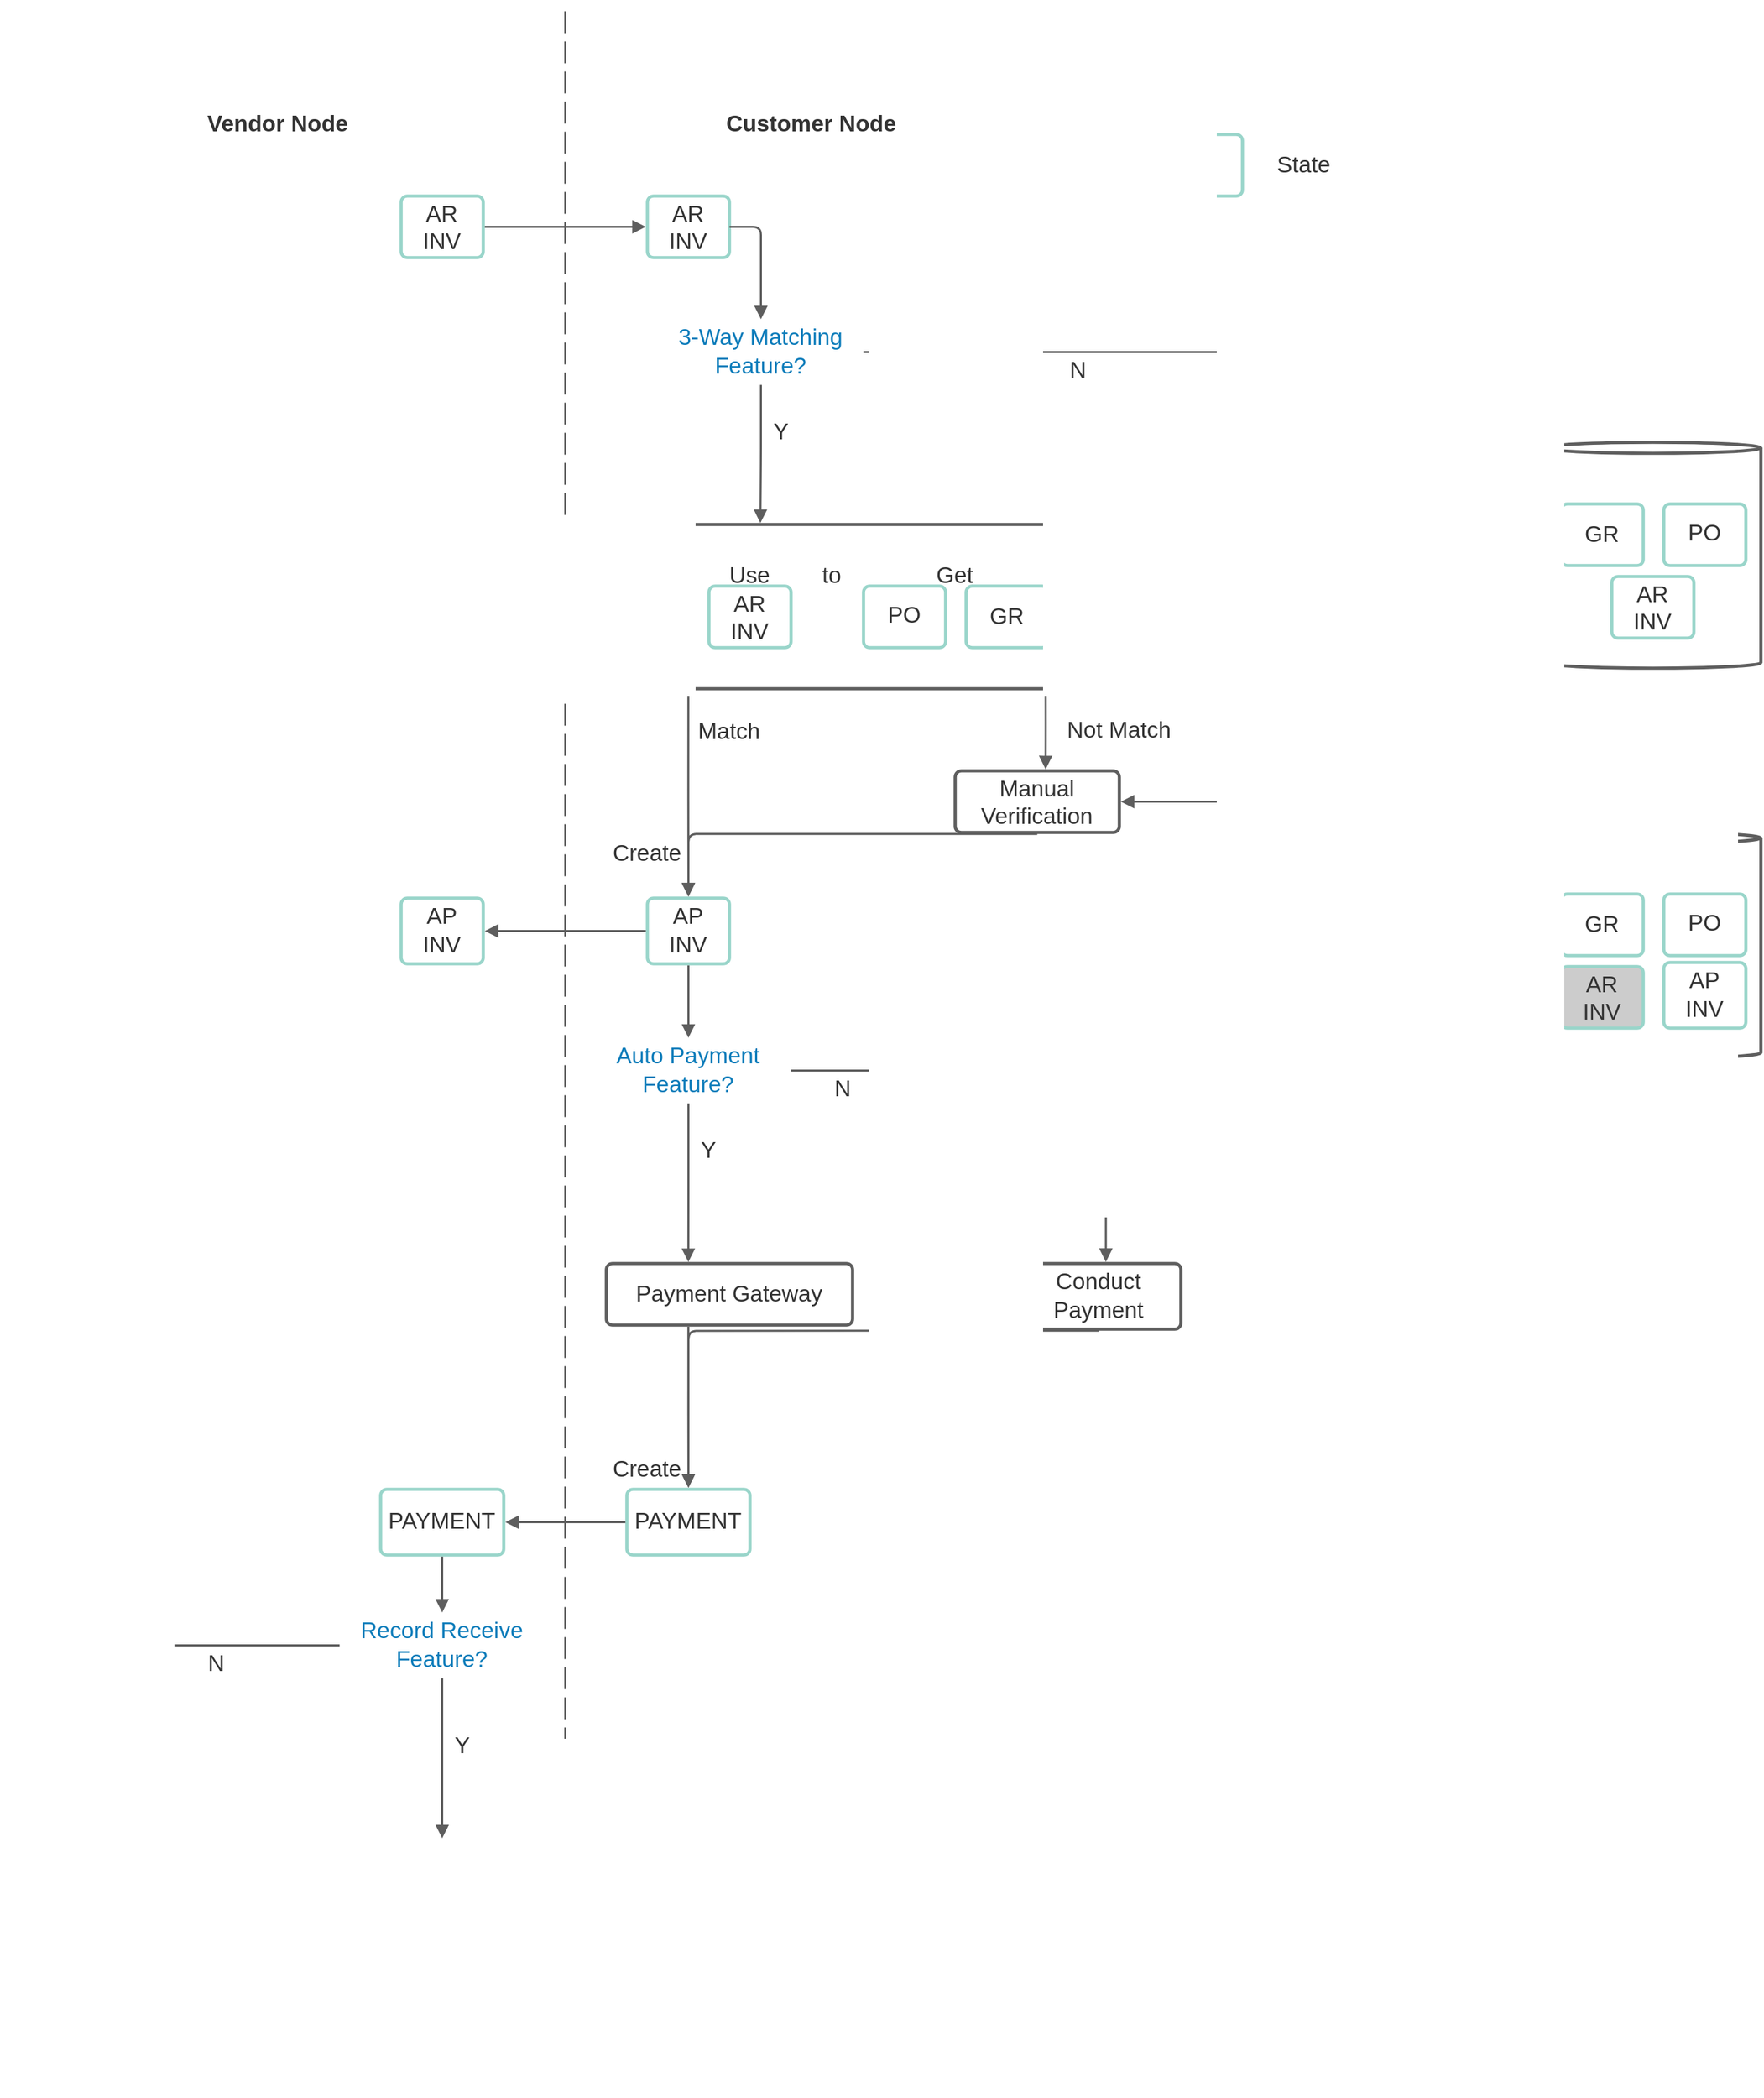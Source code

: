 <mxfile version="14.7.7" type="github">
  <diagram id="KPIGHl_YIc82Vka4Z1kb" name="Page-1">
    <mxGraphModel dx="1221" dy="1781" grid="1" gridSize="10" guides="1" tooltips="1" connect="1" arrows="1" fold="1" page="1" pageScale="1" pageWidth="850" pageHeight="1100" math="0" shadow="0">
      <root>
        <mxCell id="0" />
        <mxCell id="1" parent="0" />
        <UserObject label="" lucidchartObjectId="90PKavXX~yLS" id="Zxu4i2cO9cVzoVSatC0U-1">
          <mxCell style="html=1;overflow=block;blockSpacing=1;whiteSpace=wrap;;whiteSpace=wrap;fontSize=13;spacing=3.8;strokeColor=#5e5e5e;strokeOpacity=100;rounded=1;absoluteArcSize=1;arcSize=9;strokeWidth=2.3;" vertex="1" parent="1">
            <mxGeometry x="720" y="345" width="405" height="120" as="geometry" />
          </mxCell>
        </UserObject>
        <UserObject label="Create" lucidchartObjectId="6NPKVBiIwq2j" id="Zxu4i2cO9cVzoVSatC0U-2">
          <mxCell style="html=1;overflow=block;blockSpacing=1;whiteSpace=wrap;strokeColor=none;fillColor=none;whiteSpace=wrap;fontSize=16.7;fontColor=#333333;spacing=0;strokeWidth=1.5;" vertex="1" parent="1">
            <mxGeometry x="660" y="563" width="180" height="45" as="geometry" />
          </mxCell>
        </UserObject>
        <UserObject label="to" lucidchartObjectId="JOPKYSvNVNoh" id="Zxu4i2cO9cVzoVSatC0U-3">
          <mxCell style="html=1;overflow=block;blockSpacing=1;whiteSpace=wrap;strokeColor=none;fillColor=none;whiteSpace=wrap;fontSize=16.7;fontColor=#333333;spacing=0;strokeWidth=1.5;" vertex="1" parent="1">
            <mxGeometry x="795" y="360" width="180" height="45" as="geometry" />
          </mxCell>
        </UserObject>
        <UserObject label="Use" lucidchartObjectId="TNPKajP9p9WQ" id="Zxu4i2cO9cVzoVSatC0U-4">
          <mxCell style="html=1;overflow=block;blockSpacing=1;whiteSpace=wrap;strokeColor=none;fillColor=none;whiteSpace=wrap;fontSize=16.7;fontColor=#333333;spacing=0;strokeWidth=1.5;" vertex="1" parent="1">
            <mxGeometry x="735" y="360" width="180" height="45" as="geometry" />
          </mxCell>
        </UserObject>
        <UserObject label="Get" lucidchartObjectId="ZNPKfzp_uSJp" id="Zxu4i2cO9cVzoVSatC0U-5">
          <mxCell style="html=1;overflow=block;blockSpacing=1;whiteSpace=wrap;strokeColor=none;fillColor=none;whiteSpace=wrap;fontSize=16.7;fontColor=#333333;spacing=0;strokeWidth=1.5;" vertex="1" parent="1">
            <mxGeometry x="885" y="360" width="180" height="45" as="geometry" />
          </mxCell>
        </UserObject>
        <UserObject label="Vendor Node" lucidchartObjectId="xHPK.8f6f-J6" id="Zxu4i2cO9cVzoVSatC0U-6">
          <mxCell style="html=1;overflow=block;blockSpacing=1;whiteSpace=wrap;;whiteSpace=wrap;fontSize=16.7;fontColor=#333333;fontStyle=1;spacing=3.8;strokeOpacity=0;fillOpacity=0;rounded=1;absoluteArcSize=1;arcSize=9;fillColor=#ffffff;strokeWidth=2.3;" vertex="1" parent="1">
            <mxGeometry x="390" y="30" width="180" height="45" as="geometry" />
          </mxCell>
        </UserObject>
        <UserObject label="Customer Node" lucidchartObjectId="WHPK.kbVSU54" id="Zxu4i2cO9cVzoVSatC0U-7">
          <mxCell style="html=1;overflow=block;blockSpacing=1;whiteSpace=wrap;;whiteSpace=wrap;fontSize=16.7;fontColor=#333333;fontStyle=1;spacing=3.8;strokeOpacity=0;fillOpacity=0;rounded=1;absoluteArcSize=1;arcSize=9;fillColor=#ffffff;strokeWidth=2.3;" vertex="1" parent="1">
            <mxGeometry x="780" y="30" width="180" height="45" as="geometry" />
          </mxCell>
        </UserObject>
        <UserObject label="3-Way Matching Feature?" lucidchartObjectId="qKPKt-lBLh0B" id="Zxu4i2cO9cVzoVSatC0U-8">
          <mxCell style="html=1;overflow=block;blockSpacing=1;whiteSpace=wrap;;whiteSpace=wrap;fontSize=16.7;fontColor=#0c7cba;spacing=3.8;strokeOpacity=0;fillOpacity=0;rounded=1;absoluteArcSize=1;arcSize=9;fillColor=#ffffff;strokeWidth=2.3;" vertex="1" parent="1">
            <mxGeometry x="758" y="195" width="150" height="48" as="geometry" />
          </mxCell>
        </UserObject>
        <UserObject label="Y" lucidchartObjectId="~KPK-0WRNz-G" id="Zxu4i2cO9cVzoVSatC0U-9">
          <mxCell style="html=1;overflow=block;blockSpacing=1;whiteSpace=wrap;;whiteSpace=wrap;fontSize=16.7;fontColor=#333333;spacing=3.8;strokeOpacity=0;fillOpacity=0;rounded=1;absoluteArcSize=1;arcSize=9;fillColor=#ffffff;strokeWidth=2.3;" vertex="1" parent="1">
            <mxGeometry x="758" y="255" width="180" height="45" as="geometry" />
          </mxCell>
        </UserObject>
        <UserObject label="N" lucidchartObjectId="fLPKLrqTiSPN" id="Zxu4i2cO9cVzoVSatC0U-10">
          <mxCell style="html=1;overflow=block;blockSpacing=1;whiteSpace=wrap;;whiteSpace=wrap;fontSize=16.7;fontColor=#333333;spacing=3.8;strokeOpacity=0;fillOpacity=0;rounded=1;absoluteArcSize=1;arcSize=9;fillColor=#ffffff;strokeWidth=2.3;" vertex="1" parent="1">
            <mxGeometry x="975" y="210" width="180" height="45" as="geometry" />
          </mxCell>
        </UserObject>
        <UserObject label="AR INV" lucidchartObjectId="ZLPK6Nv6k6-N" id="Zxu4i2cO9cVzoVSatC0U-11">
          <mxCell style="html=1;overflow=block;blockSpacing=1;whiteSpace=wrap;;whiteSpace=wrap;fontSize=16.7;fontColor=#333333;spacing=3.8;strokeColor=#99d5ca;strokeOpacity=100;rounded=1;absoluteArcSize=1;arcSize=9;strokeWidth=2.3;" vertex="1" parent="1">
            <mxGeometry x="570" y="105" width="60" height="45" as="geometry" />
          </mxCell>
        </UserObject>
        <UserObject label="" lucidchartObjectId="dMPKwNEBRdUu" id="Zxu4i2cO9cVzoVSatC0U-12">
          <mxCell style="html=1;jettySize=18;whiteSpace=wrap;fontSize=13;strokeColor=#5E5E5E;strokeWidth=1.5;rounded=1;arcSize=12;edgeStyle=orthogonalEdgeStyle;startArrow=none;;endArrow=block;endFill=1;;exitX=1.019;exitY=0.5;exitPerimeter=0;entryX=-0.019;entryY=0.5;entryPerimeter=0;" edge="1" parent="1" source="Zxu4i2cO9cVzoVSatC0U-11" target="Zxu4i2cO9cVzoVSatC0U-13">
            <mxGeometry width="100" height="100" relative="1" as="geometry">
              <Array as="points" />
            </mxGeometry>
          </mxCell>
        </UserObject>
        <UserObject label="AR INV" lucidchartObjectId="kMPKlbA2OVXF" id="Zxu4i2cO9cVzoVSatC0U-13">
          <mxCell style="html=1;overflow=block;blockSpacing=1;whiteSpace=wrap;;whiteSpace=wrap;fontSize=16.7;fontColor=#333333;spacing=3.8;strokeColor=#99d5ca;strokeOpacity=100;rounded=1;absoluteArcSize=1;arcSize=9;strokeWidth=2.3;" vertex="1" parent="1">
            <mxGeometry x="750" y="105" width="60" height="45" as="geometry" />
          </mxCell>
        </UserObject>
        <UserObject label="AR INV" lucidchartObjectId="3MPKJ7pf8mBu" id="Zxu4i2cO9cVzoVSatC0U-14">
          <mxCell style="html=1;overflow=block;blockSpacing=1;whiteSpace=wrap;;whiteSpace=wrap;fontSize=16.7;fontColor=#333333;spacing=3.8;strokeColor=#99d5ca;strokeOpacity=100;rounded=1;absoluteArcSize=1;arcSize=9;strokeWidth=2.3;" vertex="1" parent="1">
            <mxGeometry x="795" y="390" width="60" height="45" as="geometry" />
          </mxCell>
        </UserObject>
        <UserObject label="&lt;div style=&quot;display: flex; justify-content: center; text-align: center; align-items: baseline; font-size: 0; line-height: 1.25;margin-top: -2px;&quot;&gt;&lt;span&gt;&lt;span style=&quot;font-size:16.7px;color:#333333;&quot;&gt;PO&lt;/span&gt;&lt;span style=&quot;font-size:16px;color:#000000;&quot;&gt; &lt;/span&gt;&lt;/span&gt;&lt;/div&gt;" lucidchartObjectId="~MPKU4ex8Lsb" id="Zxu4i2cO9cVzoVSatC0U-15">
          <mxCell style="html=1;overflow=block;blockSpacing=1;whiteSpace=wrap;;whiteSpace=wrap;fontSize=13;spacing=3.8;strokeColor=#99d5ca;strokeOpacity=100;rounded=1;absoluteArcSize=1;arcSize=9;strokeWidth=2.3;" vertex="1" parent="1">
            <mxGeometry x="908" y="390" width="60" height="45" as="geometry" />
          </mxCell>
        </UserObject>
        <UserObject label="GR" lucidchartObjectId="lNPKuFl8oGwE" id="Zxu4i2cO9cVzoVSatC0U-16">
          <mxCell style="html=1;overflow=block;blockSpacing=1;whiteSpace=wrap;;whiteSpace=wrap;fontSize=16.7;fontColor=#333333;spacing=3.8;strokeColor=#99d5ca;strokeOpacity=100;rounded=1;absoluteArcSize=1;arcSize=9;strokeWidth=2.3;" vertex="1" parent="1">
            <mxGeometry x="983" y="390" width="60" height="45" as="geometry" />
          </mxCell>
        </UserObject>
        <UserObject label="AP INV" lucidchartObjectId="ANPK2z_1KSWV" id="Zxu4i2cO9cVzoVSatC0U-17">
          <mxCell style="html=1;overflow=block;blockSpacing=1;whiteSpace=wrap;;whiteSpace=wrap;fontSize=16.7;fontColor=#333333;spacing=3.8;strokeColor=#99d5ca;strokeOpacity=100;rounded=1;absoluteArcSize=1;arcSize=9;strokeWidth=2.3;" vertex="1" parent="1">
            <mxGeometry x="750" y="618" width="60" height="48" as="geometry" />
          </mxCell>
        </UserObject>
        <UserObject label="" lucidchartObjectId="5SPKLQPhapfa" id="Zxu4i2cO9cVzoVSatC0U-18">
          <mxCell style="html=1;jettySize=18;whiteSpace=wrap;fontSize=13;strokeColor=#5E5E5E;dashed=1;fixDash=1;dashPattern=16 6;strokeWidth=1.5;rounded=1;arcSize=12;edgeStyle=orthogonalEdgeStyle;startArrow=none;;endArrow=block;endFill=1;;" edge="1" parent="1">
            <mxGeometry width="100" height="100" relative="1" as="geometry">
              <Array as="points" />
              <mxPoint x="690" y="-30" as="sourcePoint" />
              <mxPoint x="690" y="1485" as="targetPoint" />
            </mxGeometry>
          </mxCell>
        </UserObject>
        <UserObject label="Manual Verification" lucidchartObjectId="qTPK-L9G5uWl" id="Zxu4i2cO9cVzoVSatC0U-19">
          <mxCell style="html=1;overflow=block;blockSpacing=1;whiteSpace=wrap;;whiteSpace=wrap;fontSize=16.7;fontColor=#333333;spacing=3.8;strokeColor=#5e5e5e;strokeOpacity=100;rounded=1;absoluteArcSize=1;arcSize=9;strokeWidth=2.3;" vertex="1" parent="1">
            <mxGeometry x="975" y="525" width="120" height="45" as="geometry" />
          </mxCell>
        </UserObject>
        <UserObject label="" lucidchartObjectId="sXPK-ZX2K41T" id="Zxu4i2cO9cVzoVSatC0U-20">
          <mxCell style="html=1;jettySize=18;whiteSpace=wrap;fontSize=13;strokeColor=#5E5E5E;strokeWidth=1.5;rounded=1;arcSize=12;edgeStyle=orthogonalEdgeStyle;startArrow=none;;endArrow=block;endFill=1;;exitX=1;exitY=0.5;exitPerimeter=0;entryX=1.009;entryY=0.5;entryPerimeter=0;" edge="1" parent="1" source="Zxu4i2cO9cVzoVSatC0U-8" target="Zxu4i2cO9cVzoVSatC0U-19">
            <mxGeometry width="100" height="100" relative="1" as="geometry">
              <Array as="points">
                <mxPoint x="1230" y="219" />
                <mxPoint x="1230" y="548" />
              </Array>
            </mxGeometry>
          </mxCell>
        </UserObject>
        <UserObject label="Auto Payment Feature?" lucidchartObjectId="6XPK0JN_3aqf" id="Zxu4i2cO9cVzoVSatC0U-21">
          <mxCell style="html=1;overflow=block;blockSpacing=1;whiteSpace=wrap;;whiteSpace=wrap;fontSize=16.7;fontColor=#0c7cba;spacing=3.8;strokeOpacity=0;fillOpacity=0;rounded=1;absoluteArcSize=1;arcSize=9;fillColor=#ffffff;strokeWidth=2.3;" vertex="1" parent="1">
            <mxGeometry x="705" y="720" width="150" height="48" as="geometry" />
          </mxCell>
        </UserObject>
        <UserObject label="" lucidchartObjectId="W1PKP-mtoe-b" id="Zxu4i2cO9cVzoVSatC0U-22">
          <mxCell style="html=1;jettySize=18;whiteSpace=wrap;fontSize=13;strokeColor=#5E5E5E;strokeWidth=1.5;rounded=1;arcSize=12;edgeStyle=orthogonalEdgeStyle;startArrow=none;;endArrow=block;endFill=1;;exitX=0.793;exitY=1.009;exitPerimeter=0;entryX=0.551;entryY=-0.025;entryPerimeter=0;" edge="1" parent="1" source="Zxu4i2cO9cVzoVSatC0U-1" target="Zxu4i2cO9cVzoVSatC0U-19">
            <mxGeometry width="100" height="100" relative="1" as="geometry">
              <Array as="points" />
            </mxGeometry>
          </mxCell>
        </UserObject>
        <UserObject label="" lucidchartObjectId="71PKJt205RtM" id="Zxu4i2cO9cVzoVSatC0U-23">
          <mxCell style="html=1;jettySize=18;whiteSpace=wrap;fontSize=13;strokeColor=#5E5E5E;strokeWidth=1.5;rounded=1;arcSize=12;edgeStyle=orthogonalEdgeStyle;startArrow=none;;endArrow=block;endFill=1;;exitX=0.148;exitY=1.009;exitPerimeter=0;entryX=0.5;entryY=-0.024;entryPerimeter=0;" edge="1" parent="1" source="Zxu4i2cO9cVzoVSatC0U-1" target="Zxu4i2cO9cVzoVSatC0U-17">
            <mxGeometry width="100" height="100" relative="1" as="geometry">
              <Array as="points" />
            </mxGeometry>
          </mxCell>
        </UserObject>
        <UserObject label="Not Match" lucidchartObjectId=".1PKoH31RwW0" id="Zxu4i2cO9cVzoVSatC0U-24">
          <mxCell style="html=1;overflow=block;blockSpacing=1;whiteSpace=wrap;;whiteSpace=wrap;fontSize=16.7;fontColor=#333333;spacing=3.8;strokeOpacity=0;fillOpacity=0;rounded=1;absoluteArcSize=1;arcSize=9;fillColor=#ffffff;strokeWidth=2.3;" vertex="1" parent="1">
            <mxGeometry x="1005" y="473" width="180" height="45" as="geometry" />
          </mxCell>
        </UserObject>
        <UserObject label="Match" lucidchartObjectId="l2PKZxldBZE7" id="Zxu4i2cO9cVzoVSatC0U-25">
          <mxCell style="html=1;overflow=block;blockSpacing=1;whiteSpace=wrap;;whiteSpace=wrap;fontSize=16.7;fontColor=#333333;spacing=3.8;strokeOpacity=0;fillOpacity=0;rounded=1;absoluteArcSize=1;arcSize=9;fillColor=#ffffff;strokeWidth=2.3;" vertex="1" parent="1">
            <mxGeometry x="720" y="474" width="180" height="45" as="geometry" />
          </mxCell>
        </UserObject>
        <UserObject label="" lucidchartObjectId="J4PKrQQnaNYC" id="Zxu4i2cO9cVzoVSatC0U-26">
          <mxCell style="html=1;jettySize=18;whiteSpace=wrap;fontSize=13;strokeColor=#5E5E5E;strokeWidth=1.5;rounded=1;arcSize=12;edgeStyle=orthogonalEdgeStyle;startArrow=none;;endArrow=block;endFill=1;;exitX=1;exitY=0.5;exitPerimeter=0;entryX=0.543;entryY=-0.024;entryPerimeter=0;" edge="1" parent="1" source="Zxu4i2cO9cVzoVSatC0U-21" target="Zxu4i2cO9cVzoVSatC0U-31">
            <mxGeometry width="100" height="100" relative="1" as="geometry">
              <Array as="points" />
            </mxGeometry>
          </mxCell>
        </UserObject>
        <UserObject label="" lucidchartObjectId="n4PKAaMYeEPI" id="Zxu4i2cO9cVzoVSatC0U-27">
          <mxCell style="html=1;jettySize=18;whiteSpace=wrap;fontSize=13;strokeColor=#5E5E5E;strokeWidth=1.5;rounded=1;arcSize=12;edgeStyle=orthogonalEdgeStyle;startArrow=none;;endArrow=block;endFill=1;;exitX=0.5;exitY=1.025;exitPerimeter=0;entryX=0.5;entryY=-0.024;entryPerimeter=0;" edge="1" parent="1" source="Zxu4i2cO9cVzoVSatC0U-19" target="Zxu4i2cO9cVzoVSatC0U-17">
            <mxGeometry width="100" height="100" relative="1" as="geometry">
              <Array as="points" />
            </mxGeometry>
          </mxCell>
        </UserObject>
        <UserObject label="" lucidchartObjectId="N4PKEB0bSc~K" id="Zxu4i2cO9cVzoVSatC0U-28">
          <mxCell style="html=1;jettySize=18;whiteSpace=wrap;fontSize=13;strokeColor=#5E5E5E;strokeWidth=1.5;rounded=1;arcSize=12;edgeStyle=orthogonalEdgeStyle;startArrow=none;;endArrow=block;endFill=1;;exitX=0.5;exitY=1;exitPerimeter=0;entryX=0.333;entryY=-0.025;entryPerimeter=0;" edge="1" parent="1" source="Zxu4i2cO9cVzoVSatC0U-21" target="Zxu4i2cO9cVzoVSatC0U-39">
            <mxGeometry width="100" height="100" relative="1" as="geometry">
              <Array as="points" />
            </mxGeometry>
          </mxCell>
        </UserObject>
        <UserObject label="Y" lucidchartObjectId="R4PKA9M1vbNR" id="Zxu4i2cO9cVzoVSatC0U-29">
          <mxCell style="html=1;overflow=block;blockSpacing=1;whiteSpace=wrap;;whiteSpace=wrap;fontSize=16.7;fontColor=#333333;spacing=3.8;strokeOpacity=0;fillOpacity=0;rounded=1;absoluteArcSize=1;arcSize=9;fillColor=#ffffff;strokeWidth=2.3;" vertex="1" parent="1">
            <mxGeometry x="705" y="780" width="180" height="45" as="geometry" />
          </mxCell>
        </UserObject>
        <UserObject label="N" lucidchartObjectId="24PKM5joFrDE" id="Zxu4i2cO9cVzoVSatC0U-30">
          <mxCell style="html=1;overflow=block;blockSpacing=1;whiteSpace=wrap;;whiteSpace=wrap;fontSize=16.7;fontColor=#333333;spacing=3.8;strokeOpacity=0;fillOpacity=0;rounded=1;absoluteArcSize=1;arcSize=9;fillColor=#ffffff;strokeWidth=2.3;" vertex="1" parent="1">
            <mxGeometry x="803" y="735" width="180" height="45" as="geometry" />
          </mxCell>
        </UserObject>
        <UserObject label="Conduct Payment" lucidchartObjectId="3-PKY~C1u-Ma" id="Zxu4i2cO9cVzoVSatC0U-31">
          <mxCell style="html=1;overflow=block;blockSpacing=1;whiteSpace=wrap;;whiteSpace=wrap;fontSize=16.7;fontColor=#333333;spacing=3.8;strokeColor=#5e5e5e;strokeOpacity=100;rounded=1;absoluteArcSize=1;arcSize=9;strokeWidth=2.3;" vertex="1" parent="1">
            <mxGeometry x="1020" y="885" width="120" height="48" as="geometry" />
          </mxCell>
        </UserObject>
        <UserObject label="AP INV" lucidchartObjectId="..PKCPExOM0l" id="Zxu4i2cO9cVzoVSatC0U-32">
          <mxCell style="html=1;overflow=block;blockSpacing=1;whiteSpace=wrap;;whiteSpace=wrap;fontSize=16.7;fontColor=#333333;spacing=3.8;strokeColor=#99d5ca;strokeOpacity=100;rounded=1;absoluteArcSize=1;arcSize=9;strokeWidth=2.3;" vertex="1" parent="1">
            <mxGeometry x="570" y="618" width="60" height="48" as="geometry" />
          </mxCell>
        </UserObject>
        <UserObject label="" lucidchartObjectId="fcQKTuUsihpn" id="Zxu4i2cO9cVzoVSatC0U-33">
          <mxCell style="html=1;jettySize=18;whiteSpace=wrap;fontSize=13;strokeColor=#5E5E5E;strokeWidth=1.5;rounded=1;arcSize=12;edgeStyle=orthogonalEdgeStyle;startArrow=none;;endArrow=block;endFill=1;;exitX=0.5;exitY=1;exitPerimeter=0;entryX=0.278;entryY=-0.009;entryPerimeter=0;" edge="1" parent="1" source="Zxu4i2cO9cVzoVSatC0U-8" target="Zxu4i2cO9cVzoVSatC0U-1">
            <mxGeometry width="100" height="100" relative="1" as="geometry">
              <Array as="points" />
            </mxGeometry>
          </mxCell>
        </UserObject>
        <UserObject label="" lucidchartObjectId="McQKjxEXaHWV" id="Zxu4i2cO9cVzoVSatC0U-34">
          <mxCell style="html=1;jettySize=18;whiteSpace=wrap;fontSize=13;strokeColor=#5E5E5E;strokeWidth=1.5;rounded=1;arcSize=12;edgeStyle=orthogonalEdgeStyle;startArrow=none;;endArrow=block;endFill=1;;exitX=-0.019;exitY=0.5;exitPerimeter=0;entryX=1.019;entryY=0.5;entryPerimeter=0;" edge="1" parent="1" source="Zxu4i2cO9cVzoVSatC0U-17" target="Zxu4i2cO9cVzoVSatC0U-32">
            <mxGeometry width="100" height="100" relative="1" as="geometry">
              <Array as="points" />
            </mxGeometry>
          </mxCell>
        </UserObject>
        <UserObject label="" lucidchartObjectId="jdQK~OF3TUnS" id="Zxu4i2cO9cVzoVSatC0U-35">
          <mxCell style="html=1;jettySize=18;whiteSpace=wrap;fontSize=13;strokeColor=#5E5E5E;strokeWidth=1.5;rounded=1;arcSize=12;edgeStyle=orthogonalEdgeStyle;startArrow=none;;endArrow=block;endFill=1;;exitX=0.5;exitY=1.024;exitPerimeter=0;entryX=0.5;entryY=0;entryPerimeter=0;" edge="1" parent="1" source="Zxu4i2cO9cVzoVSatC0U-17" target="Zxu4i2cO9cVzoVSatC0U-21">
            <mxGeometry width="100" height="100" relative="1" as="geometry">
              <Array as="points" />
            </mxGeometry>
          </mxCell>
        </UserObject>
        <UserObject label="Record Receive Feature?" lucidchartObjectId="TiQKkQRuDPG0" id="Zxu4i2cO9cVzoVSatC0U-36">
          <mxCell style="html=1;overflow=block;blockSpacing=1;whiteSpace=wrap;;whiteSpace=wrap;fontSize=16.7;fontColor=#0c7cba;spacing=3.8;strokeOpacity=0;fillOpacity=0;rounded=1;absoluteArcSize=1;arcSize=9;fillColor=#ffffff;strokeWidth=2.3;" vertex="1" parent="1">
            <mxGeometry x="525" y="1140" width="150" height="48" as="geometry" />
          </mxCell>
        </UserObject>
        <UserObject label="" lucidchartObjectId="ElQK-TT8oY3." id="Zxu4i2cO9cVzoVSatC0U-37">
          <mxCell style="html=1;overflow=block;blockSpacing=1;whiteSpace=wrap;;whiteSpace=wrap;fontSize=13;spacing=3.8;strokeColor=#99d5ca;strokeOpacity=100;rounded=1;absoluteArcSize=1;arcSize=9;strokeWidth=2.3;" vertex="1" parent="1">
            <mxGeometry x="1125" y="60" width="60" height="45" as="geometry" />
          </mxCell>
        </UserObject>
        <UserObject label="State" lucidchartObjectId="UlQKlWwiV9fy" id="Zxu4i2cO9cVzoVSatC0U-38">
          <mxCell style="html=1;overflow=block;blockSpacing=1;whiteSpace=wrap;;whiteSpace=wrap;fontSize=16.7;fontColor=#333333;spacing=3.8;strokeOpacity=0;fillOpacity=0;rounded=1;absoluteArcSize=1;arcSize=9;fillColor=#ffffff;strokeWidth=2.3;" vertex="1" parent="1">
            <mxGeometry x="1140" y="60" width="180" height="45" as="geometry" />
          </mxCell>
        </UserObject>
        <UserObject label="Payment Gateway" lucidchartObjectId="ImQKPCU94aO6" id="Zxu4i2cO9cVzoVSatC0U-39">
          <mxCell style="html=1;overflow=block;blockSpacing=1;whiteSpace=wrap;;whiteSpace=wrap;fontSize=16.7;fontColor=#333333;spacing=3.8;strokeColor=#5e5e5e;strokeOpacity=100;rounded=1;absoluteArcSize=1;arcSize=9;strokeWidth=2.3;" vertex="1" parent="1">
            <mxGeometry x="720" y="885" width="180" height="45" as="geometry" />
          </mxCell>
        </UserObject>
        <UserObject label="" lucidchartObjectId="nnQKw6K02iLL" id="Zxu4i2cO9cVzoVSatC0U-40">
          <mxCell style="html=1;jettySize=18;whiteSpace=wrap;fontSize=13;strokeColor=#5E5E5E;strokeWidth=1.5;rounded=1;arcSize=12;edgeStyle=orthogonalEdgeStyle;startArrow=none;;endArrow=block;endFill=1;;exitX=0.333;exitY=1.025;exitPerimeter=0;entryX=0.5;entryY=-0.024;entryPerimeter=0;" edge="1" parent="1" source="Zxu4i2cO9cVzoVSatC0U-39" target="Zxu4i2cO9cVzoVSatC0U-41">
            <mxGeometry width="100" height="100" relative="1" as="geometry">
              <Array as="points" />
            </mxGeometry>
          </mxCell>
        </UserObject>
        <UserObject label="PAYMENT" lucidchartObjectId="unQKpbGRIrYI" id="Zxu4i2cO9cVzoVSatC0U-41">
          <mxCell style="html=1;overflow=block;blockSpacing=1;whiteSpace=wrap;;whiteSpace=wrap;fontSize=16.7;fontColor=#333333;spacing=3.8;strokeColor=#99d5ca;strokeOpacity=100;rounded=1;absoluteArcSize=1;arcSize=9;strokeWidth=2.3;" vertex="1" parent="1">
            <mxGeometry x="735" y="1050" width="90" height="48" as="geometry" />
          </mxCell>
        </UserObject>
        <UserObject label="Create" lucidchartObjectId="0nQKEn6GMVam" id="Zxu4i2cO9cVzoVSatC0U-42">
          <mxCell style="html=1;overflow=block;blockSpacing=1;whiteSpace=wrap;strokeColor=none;fillColor=none;whiteSpace=wrap;fontSize=16.7;fontColor=#333333;spacing=0;strokeWidth=1.5;" vertex="1" parent="1">
            <mxGeometry x="660" y="1013" width="180" height="45" as="geometry" />
          </mxCell>
        </UserObject>
        <UserObject label="" lucidchartObjectId="hoQKX5VieDSC" id="Zxu4i2cO9cVzoVSatC0U-43">
          <mxCell style="html=1;jettySize=18;whiteSpace=wrap;fontSize=13;strokeColor=#5E5E5E;strokeWidth=1.5;rounded=1;arcSize=12;edgeStyle=orthogonalEdgeStyle;startArrow=none;;endArrow=block;endFill=1;;exitX=0.5;exitY=1.024;exitPerimeter=0;entryX=0.5;entryY=-0.024;entryPerimeter=0;" edge="1" parent="1" source="Zxu4i2cO9cVzoVSatC0U-31" target="Zxu4i2cO9cVzoVSatC0U-41">
            <mxGeometry width="100" height="100" relative="1" as="geometry">
              <Array as="points" />
            </mxGeometry>
          </mxCell>
        </UserObject>
        <UserObject label="PAYMENT" lucidchartObjectId="OoQKRiHl6yiS" id="Zxu4i2cO9cVzoVSatC0U-44">
          <mxCell style="html=1;overflow=block;blockSpacing=1;whiteSpace=wrap;;whiteSpace=wrap;fontSize=16.7;fontColor=#333333;spacing=3.8;strokeColor=#99d5ca;strokeOpacity=100;rounded=1;absoluteArcSize=1;arcSize=9;strokeWidth=2.3;" vertex="1" parent="1">
            <mxGeometry x="555" y="1050" width="90" height="48" as="geometry" />
          </mxCell>
        </UserObject>
        <UserObject label="" lucidchartObjectId="UoQKrzv6~m1V" id="Zxu4i2cO9cVzoVSatC0U-45">
          <mxCell style="html=1;jettySize=18;whiteSpace=wrap;fontSize=13;strokeColor=#5E5E5E;strokeWidth=1.5;rounded=1;arcSize=12;edgeStyle=orthogonalEdgeStyle;startArrow=none;;endArrow=block;endFill=1;;exitX=-0.012;exitY=0.5;exitPerimeter=0;entryX=1.013;entryY=0.5;entryPerimeter=0;" edge="1" parent="1" source="Zxu4i2cO9cVzoVSatC0U-41" target="Zxu4i2cO9cVzoVSatC0U-44">
            <mxGeometry width="100" height="100" relative="1" as="geometry">
              <Array as="points" />
            </mxGeometry>
          </mxCell>
        </UserObject>
        <UserObject label="" lucidchartObjectId="8oQKANgGeTGe" id="Zxu4i2cO9cVzoVSatC0U-46">
          <mxCell style="html=1;jettySize=18;whiteSpace=wrap;fontSize=13;strokeColor=#5E5E5E;strokeWidth=1.5;rounded=1;arcSize=12;edgeStyle=orthogonalEdgeStyle;startArrow=none;;endArrow=block;endFill=1;;exitX=0.5;exitY=1.024;exitPerimeter=0;entryX=0.5;entryY=0;entryPerimeter=0;" edge="1" parent="1" source="Zxu4i2cO9cVzoVSatC0U-44" target="Zxu4i2cO9cVzoVSatC0U-36">
            <mxGeometry width="100" height="100" relative="1" as="geometry">
              <Array as="points" />
            </mxGeometry>
          </mxCell>
        </UserObject>
        <UserObject label="" lucidchartObjectId="~sQK62c6YoD1" id="Zxu4i2cO9cVzoVSatC0U-47">
          <mxCell style="html=1;overflow=block;blockSpacing=1;whiteSpace=wrap;shape=cylinder3;size=4;anchorPointDirection=0;boundedLbl=1;;whiteSpace=wrap;fontSize=13;spacing=3.8;strokeColor=#5e5e5e;strokeOpacity=100;rounded=1;absoluteArcSize=1;arcSize=9;strokeWidth=2.3;" vertex="1" parent="1">
            <mxGeometry x="1406" y="285" width="158" height="165" as="geometry" />
          </mxCell>
        </UserObject>
        <UserObject label="&lt;div style=&quot;display: flex; justify-content: center; text-align: center; align-items: baseline; font-size: 0; line-height: 1.25;margin-top: -2px;&quot;&gt;&lt;span&gt;&lt;span style=&quot;font-size:16.7px;color:#333333;&quot;&gt;PO&lt;/span&gt;&lt;span style=&quot;font-size:16px;color:#000000;&quot;&gt; &lt;/span&gt;&lt;/span&gt;&lt;/div&gt;" lucidchartObjectId="qtQKRF5n8QKT" id="Zxu4i2cO9cVzoVSatC0U-48">
          <mxCell style="html=1;overflow=block;blockSpacing=1;whiteSpace=wrap;;whiteSpace=wrap;fontSize=13;spacing=3.8;strokeColor=#99d5ca;strokeOpacity=100;rounded=1;absoluteArcSize=1;arcSize=9;strokeWidth=2.3;" vertex="1" parent="1">
            <mxGeometry x="1493" y="330" width="60" height="45" as="geometry" />
          </mxCell>
        </UserObject>
        <UserObject label="GR" lucidchartObjectId="qtQK.D2_hZ0C" id="Zxu4i2cO9cVzoVSatC0U-49">
          <mxCell style="html=1;overflow=block;blockSpacing=1;whiteSpace=wrap;;whiteSpace=wrap;fontSize=16.7;fontColor=#333333;spacing=3.8;strokeColor=#99d5ca;strokeOpacity=100;rounded=1;absoluteArcSize=1;arcSize=9;strokeWidth=2.3;" vertex="1" parent="1">
            <mxGeometry x="1418" y="330" width="60" height="45" as="geometry" />
          </mxCell>
        </UserObject>
        <UserObject label="" lucidchartObjectId="8uQKYO8nuSHD" id="Zxu4i2cO9cVzoVSatC0U-50">
          <mxCell style="html=1;overflow=block;blockSpacing=1;whiteSpace=wrap;shape=cylinder3;size=4;anchorPointDirection=0;boundedLbl=1;;whiteSpace=wrap;fontSize=13;spacing=3.8;strokeColor=#5e5e5e;strokeOpacity=100;rounded=1;absoluteArcSize=1;arcSize=9;strokeWidth=2.3;" vertex="1" parent="1">
            <mxGeometry x="1406" y="570" width="158" height="165" as="geometry" />
          </mxCell>
        </UserObject>
        <UserObject label="&lt;div style=&quot;display: flex; justify-content: center; text-align: center; align-items: baseline; font-size: 0; line-height: 1.25;margin-top: -2px;&quot;&gt;&lt;span&gt;&lt;span style=&quot;font-size:16.7px;color:#333333;&quot;&gt;PO&lt;/span&gt;&lt;span style=&quot;font-size:16px;color:#000000;&quot;&gt; &lt;/span&gt;&lt;/span&gt;&lt;/div&gt;" lucidchartObjectId="8uQKmGpUmI4_" id="Zxu4i2cO9cVzoVSatC0U-51">
          <mxCell style="html=1;overflow=block;blockSpacing=1;whiteSpace=wrap;;whiteSpace=wrap;fontSize=13;spacing=3.8;strokeColor=#99d5ca;strokeOpacity=100;rounded=1;absoluteArcSize=1;arcSize=9;strokeWidth=2.3;" vertex="1" parent="1">
            <mxGeometry x="1493" y="615" width="60" height="45" as="geometry" />
          </mxCell>
        </UserObject>
        <UserObject label="GR" lucidchartObjectId="8uQKHCBqbm5Q" id="Zxu4i2cO9cVzoVSatC0U-52">
          <mxCell style="html=1;overflow=block;blockSpacing=1;whiteSpace=wrap;;whiteSpace=wrap;fontSize=16.7;fontColor=#333333;spacing=3.8;strokeColor=#99d5ca;strokeOpacity=100;rounded=1;absoluteArcSize=1;arcSize=9;strokeWidth=2.3;" vertex="1" parent="1">
            <mxGeometry x="1418" y="615" width="60" height="45" as="geometry" />
          </mxCell>
        </UserObject>
        <UserObject label="AP INV" lucidchartObjectId="~uQKOd2RKEO2" id="Zxu4i2cO9cVzoVSatC0U-53">
          <mxCell style="html=1;overflow=block;blockSpacing=1;whiteSpace=wrap;;whiteSpace=wrap;fontSize=16.7;fontColor=#333333;spacing=3.8;strokeColor=#99d5ca;strokeOpacity=100;rounded=1;absoluteArcSize=1;arcSize=9;strokeWidth=2.3;" vertex="1" parent="1">
            <mxGeometry x="1493" y="665" width="60" height="48" as="geometry" />
          </mxCell>
        </UserObject>
        <UserObject label="" lucidchartObjectId="dyQKwMf.60h9" id="Zxu4i2cO9cVzoVSatC0U-54">
          <mxCell style="html=1;jettySize=18;whiteSpace=wrap;fontSize=13;strokeColor=#5E5E5E;strokeWidth=1.5;rounded=1;arcSize=12;edgeStyle=orthogonalEdgeStyle;startArrow=none;;endArrow=block;endFill=1;;entryX=0.5;entryY=0;entryPerimeter=0;exitX=1;exitY=0.5;exitDx=0;exitDy=0;" edge="1" parent="1" source="Zxu4i2cO9cVzoVSatC0U-13" target="Zxu4i2cO9cVzoVSatC0U-8">
            <mxGeometry width="100" height="100" relative="1" as="geometry">
              <Array as="points" />
              <mxPoint x="880" y="150" as="sourcePoint" />
            </mxGeometry>
          </mxCell>
        </UserObject>
        <UserObject label="AR INV" lucidchartObjectId="FAQK-fclyts2" id="Zxu4i2cO9cVzoVSatC0U-55">
          <mxCell style="html=1;overflow=block;blockSpacing=1;whiteSpace=wrap;;whiteSpace=wrap;fontSize=16.7;fontColor=#333333;spacing=3.8;strokeColor=#99d5ca;strokeOpacity=100;rounded=1;absoluteArcSize=1;arcSize=9;strokeWidth=2.3;" vertex="1" parent="1">
            <mxGeometry x="1455" y="383" width="60" height="45" as="geometry" />
          </mxCell>
        </UserObject>
        <UserObject label="AR INV" lucidchartObjectId="0AQKpgfjbUoD" id="Zxu4i2cO9cVzoVSatC0U-56">
          <mxCell style="html=1;overflow=block;blockSpacing=1;whiteSpace=wrap;;whiteSpace=wrap;fontSize=16.7;fontColor=#333333;spacing=3.8;strokeColor=#99d5ca;strokeOpacity=100;fillOpacity=100;rounded=1;absoluteArcSize=1;arcSize=9;fillColor=#cccccc;strokeWidth=2.3;" vertex="1" parent="1">
            <mxGeometry x="1418" y="668" width="60" height="45" as="geometry" />
          </mxCell>
        </UserObject>
        <UserObject label="" lucidchartObjectId="2BQKKThUs8mQ" id="Zxu4i2cO9cVzoVSatC0U-57">
          <mxCell style="html=1;jettySize=18;whiteSpace=wrap;fontSize=13;strokeColor=#5E5E5E;strokeWidth=1.5;rounded=1;arcSize=12;edgeStyle=orthogonalEdgeStyle;startArrow=none;;endArrow=block;endFill=1;;exitX=0.5;exitY=1;exitPerimeter=0;" edge="1" parent="1" source="Zxu4i2cO9cVzoVSatC0U-36">
            <mxGeometry width="100" height="100" relative="1" as="geometry">
              <Array as="points" />
              <mxPoint x="600" y="1305" as="targetPoint" />
            </mxGeometry>
          </mxCell>
        </UserObject>
        <UserObject label="" lucidchartObjectId="7BQK~Jlr-kKS" id="Zxu4i2cO9cVzoVSatC0U-58">
          <mxCell style="html=1;jettySize=18;whiteSpace=wrap;fontSize=13;strokeColor=#5E5E5E;strokeWidth=1.5;rounded=1;arcSize=12;edgeStyle=orthogonalEdgeStyle;startArrow=none;;endArrow=block;endFill=1;;exitX=0;exitY=0.5;exitPerimeter=0;" edge="1" parent="1" source="Zxu4i2cO9cVzoVSatC0U-36">
            <mxGeometry width="100" height="100" relative="1" as="geometry">
              <Array as="points" />
              <mxPoint x="285" y="1164" as="targetPoint" />
            </mxGeometry>
          </mxCell>
        </UserObject>
        <UserObject label="Y" lucidchartObjectId="aCQKNAuC6FY-" id="Zxu4i2cO9cVzoVSatC0U-59">
          <mxCell style="html=1;overflow=block;blockSpacing=1;whiteSpace=wrap;;whiteSpace=wrap;fontSize=16.7;fontColor=#333333;spacing=3.8;strokeOpacity=0;fillOpacity=0;rounded=1;absoluteArcSize=1;arcSize=9;fillColor=#ffffff;strokeWidth=2.3;" vertex="1" parent="1">
            <mxGeometry x="525" y="1215" width="180" height="45" as="geometry" />
          </mxCell>
        </UserObject>
        <UserObject label="N" lucidchartObjectId="ACQKUKga6Qhx" id="Zxu4i2cO9cVzoVSatC0U-60">
          <mxCell style="html=1;overflow=block;blockSpacing=1;whiteSpace=wrap;;whiteSpace=wrap;fontSize=16.7;fontColor=#333333;spacing=3.8;strokeOpacity=0;fillOpacity=0;rounded=1;absoluteArcSize=1;arcSize=9;fillColor=#ffffff;strokeWidth=2.3;" vertex="1" parent="1">
            <mxGeometry x="345" y="1155" width="180" height="45" as="geometry" />
          </mxCell>
        </UserObject>
      </root>
    </mxGraphModel>
  </diagram>
</mxfile>

